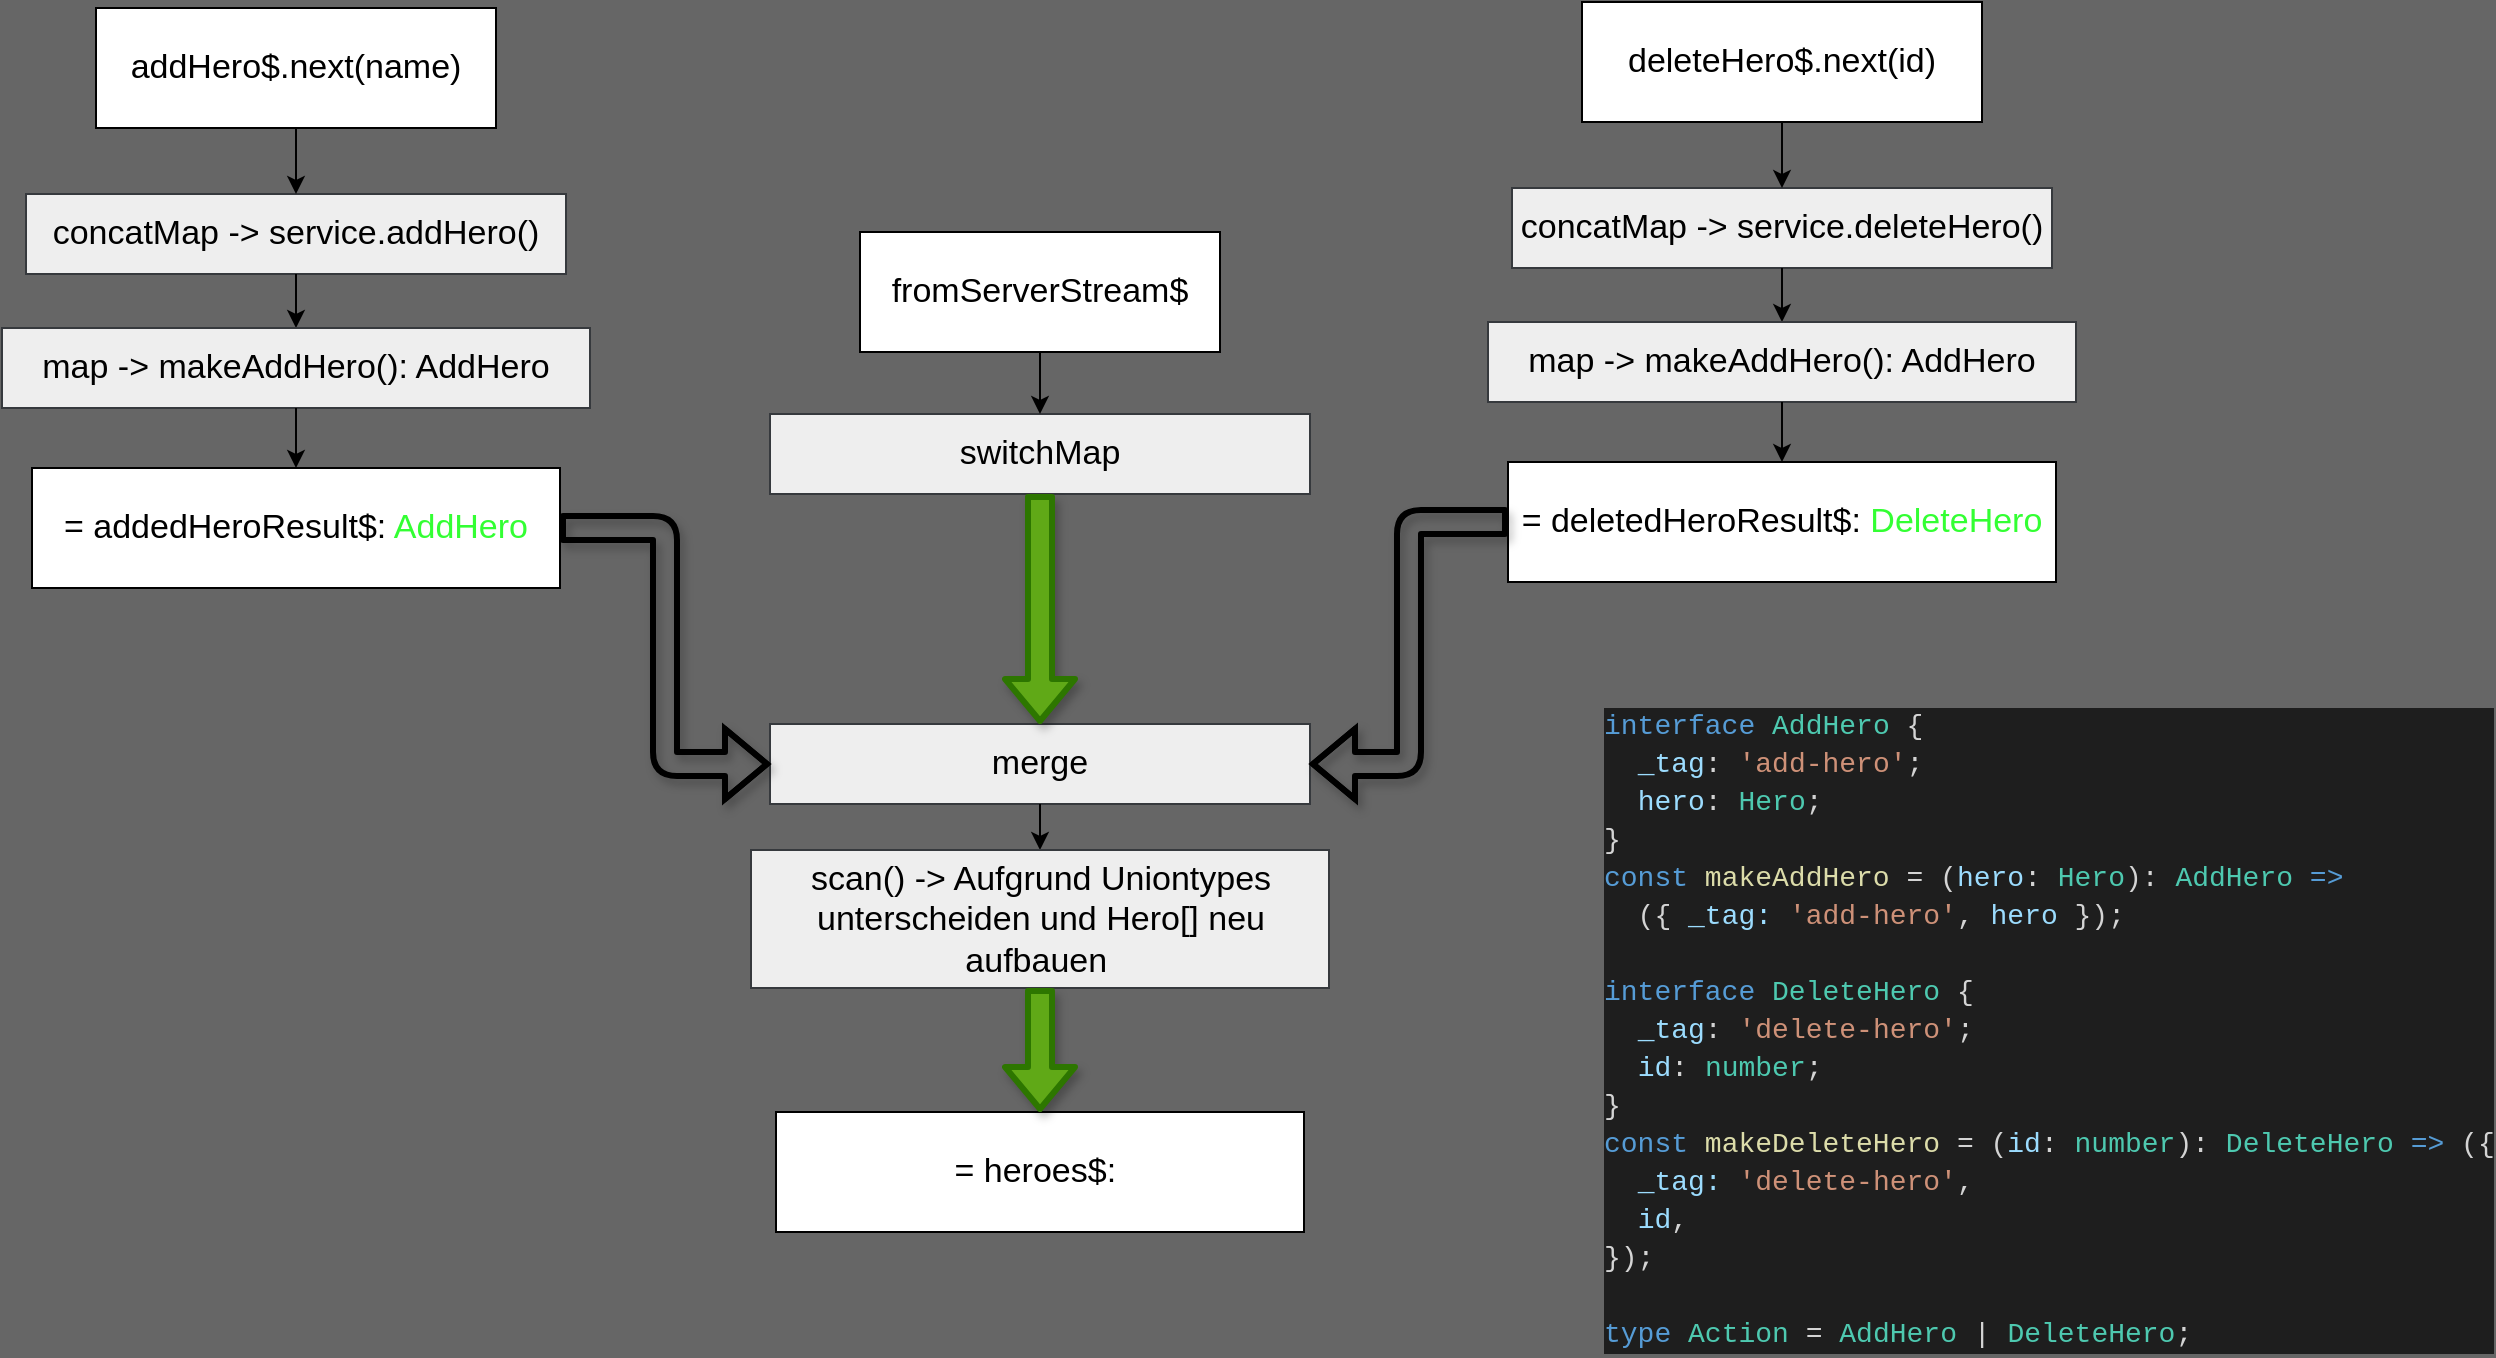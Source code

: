 <mxfile>
    <diagram id="_HI-ZCXc5aMtmLZJUmlw" name="Page-1">
        <mxGraphModel dx="1645" dy="1067" grid="0" gridSize="10" guides="1" tooltips="1" connect="1" arrows="1" fold="1" page="0" pageScale="1" pageWidth="827" pageHeight="1169" background="#666666" math="0" shadow="0">
            <root>
                <mxCell id="0"/>
                <mxCell id="1" parent="0"/>
                <mxCell id="2" value="fromServerStream$" style="whiteSpace=wrap;html=1;fontSize=17;" parent="1" vertex="1">
                    <mxGeometry x="261" y="-64" width="180" height="60" as="geometry"/>
                </mxCell>
                <mxCell id="JtPhZTcKICCbWqP8Aqum-13" value="" style="group" parent="1" vertex="1" connectable="0">
                    <mxGeometry x="575" y="-179" width="294" height="290" as="geometry"/>
                </mxCell>
                <mxCell id="4" value="deleteHero$.next(id)" style="whiteSpace=wrap;html=1;fontSize=17;" parent="JtPhZTcKICCbWqP8Aqum-13" vertex="1">
                    <mxGeometry x="47" width="200" height="60" as="geometry"/>
                </mxCell>
                <mxCell id="JtPhZTcKICCbWqP8Aqum-6" value="concatMap -&amp;gt; service.deleteHero()" style="whiteSpace=wrap;html=1;fontSize=17;fillColor=#eeeeee;strokeColor=#36393d;fontColor=#000000;" parent="JtPhZTcKICCbWqP8Aqum-13" vertex="1">
                    <mxGeometry x="12" y="93" width="270" height="40" as="geometry"/>
                </mxCell>
                <mxCell id="JtPhZTcKICCbWqP8Aqum-5" style="edgeStyle=none;html=1;exitX=0.5;exitY=1;exitDx=0;exitDy=0;fontSize=17;entryX=0.5;entryY=0;entryDx=0;entryDy=0;" parent="JtPhZTcKICCbWqP8Aqum-13" source="4" target="JtPhZTcKICCbWqP8Aqum-6" edge="1">
                    <mxGeometry relative="1" as="geometry">
                        <mxPoint x="147" y="88" as="targetPoint"/>
                    </mxGeometry>
                </mxCell>
                <mxCell id="JtPhZTcKICCbWqP8Aqum-8" style="edgeStyle=none;html=1;exitX=0.5;exitY=1;exitDx=0;exitDy=0;fontSize=17;entryX=0.5;entryY=0;entryDx=0;entryDy=0;" parent="JtPhZTcKICCbWqP8Aqum-13" source="JtPhZTcKICCbWqP8Aqum-6" target="JtPhZTcKICCbWqP8Aqum-9" edge="1">
                    <mxGeometry relative="1" as="geometry">
                        <mxPoint x="147" y="142" as="sourcePoint"/>
                        <mxPoint x="147" y="170" as="targetPoint"/>
                    </mxGeometry>
                </mxCell>
                <mxCell id="JtPhZTcKICCbWqP8Aqum-9" value="map -&amp;gt; makeAddHero(): AddHero" style="whiteSpace=wrap;html=1;fontSize=17;fillColor=#eeeeee;strokeColor=#36393d;fontColor=#000000;" parent="JtPhZTcKICCbWqP8Aqum-13" vertex="1">
                    <mxGeometry y="160" width="294" height="40" as="geometry"/>
                </mxCell>
                <mxCell id="JtPhZTcKICCbWqP8Aqum-11" value="= deletedHeroResult$: &lt;font color=&quot;#33ff33&quot;&gt;DeleteHero&lt;/font&gt;" style="whiteSpace=wrap;html=1;fontSize=17;" parent="JtPhZTcKICCbWqP8Aqum-13" vertex="1">
                    <mxGeometry x="10" y="230" width="274" height="60" as="geometry"/>
                </mxCell>
                <mxCell id="JtPhZTcKICCbWqP8Aqum-12" style="edgeStyle=none;html=1;fontSize=17;entryX=0.5;entryY=0;entryDx=0;entryDy=0;exitX=0.5;exitY=1;exitDx=0;exitDy=0;" parent="JtPhZTcKICCbWqP8Aqum-13" source="JtPhZTcKICCbWqP8Aqum-9" target="JtPhZTcKICCbWqP8Aqum-11" edge="1">
                    <mxGeometry relative="1" as="geometry">
                        <mxPoint x="147" y="211" as="sourcePoint"/>
                        <mxPoint x="146.5" y="233" as="targetPoint"/>
                    </mxGeometry>
                </mxCell>
                <mxCell id="JtPhZTcKICCbWqP8Aqum-22" value="switchMap" style="whiteSpace=wrap;html=1;fontSize=17;fillColor=#eeeeee;strokeColor=#36393d;fontColor=#000000;" parent="1" vertex="1">
                    <mxGeometry x="216" y="27" width="270" height="40" as="geometry"/>
                </mxCell>
                <mxCell id="JtPhZTcKICCbWqP8Aqum-26" value="merge" style="whiteSpace=wrap;html=1;fontSize=17;fillColor=#eeeeee;strokeColor=#36393d;fontColor=#000000;" parent="1" vertex="1">
                    <mxGeometry x="216" y="182" width="270" height="40" as="geometry"/>
                </mxCell>
                <mxCell id="JtPhZTcKICCbWqP8Aqum-28" style="edgeStyle=none;html=1;fontSize=17;entryX=0.5;entryY=0;entryDx=0;entryDy=0;exitX=0.5;exitY=1;exitDx=0;exitDy=0;" parent="1" source="2" target="JtPhZTcKICCbWqP8Aqum-22" edge="1">
                    <mxGeometry relative="1" as="geometry">
                        <mxPoint x="350" y="-166" as="sourcePoint"/>
                        <mxPoint x="402" y="-101" as="targetPoint"/>
                    </mxGeometry>
                </mxCell>
                <mxCell id="JtPhZTcKICCbWqP8Aqum-15" value="addHero$.next(name)" style="whiteSpace=wrap;html=1;fontSize=17;" parent="1" vertex="1">
                    <mxGeometry x="-121" y="-176" width="200" height="60" as="geometry"/>
                </mxCell>
                <mxCell id="JtPhZTcKICCbWqP8Aqum-16" value="concatMap -&amp;gt; service.addHero()" style="whiteSpace=wrap;html=1;fontSize=17;fillColor=#eeeeee;strokeColor=#36393d;fontColor=#000000;" parent="1" vertex="1">
                    <mxGeometry x="-156" y="-83" width="270" height="40" as="geometry"/>
                </mxCell>
                <mxCell id="JtPhZTcKICCbWqP8Aqum-17" style="edgeStyle=none;html=1;exitX=0.5;exitY=1;exitDx=0;exitDy=0;fontSize=17;entryX=0.5;entryY=0;entryDx=0;entryDy=0;" parent="1" source="JtPhZTcKICCbWqP8Aqum-15" target="JtPhZTcKICCbWqP8Aqum-16" edge="1">
                    <mxGeometry relative="1" as="geometry">
                        <mxPoint x="-21" y="-88" as="targetPoint"/>
                    </mxGeometry>
                </mxCell>
                <mxCell id="JtPhZTcKICCbWqP8Aqum-18" style="edgeStyle=none;html=1;exitX=0.5;exitY=1;exitDx=0;exitDy=0;fontSize=17;entryX=0.5;entryY=0;entryDx=0;entryDy=0;" parent="1" source="JtPhZTcKICCbWqP8Aqum-16" target="JtPhZTcKICCbWqP8Aqum-19" edge="1">
                    <mxGeometry relative="1" as="geometry">
                        <mxPoint x="-21" y="-34" as="sourcePoint"/>
                        <mxPoint x="-21" y="-6" as="targetPoint"/>
                    </mxGeometry>
                </mxCell>
                <mxCell id="JtPhZTcKICCbWqP8Aqum-19" value="map -&amp;gt; makeAddHero(): AddHero" style="whiteSpace=wrap;html=1;fontSize=17;fillColor=#eeeeee;strokeColor=#36393d;fontColor=#000000;" parent="1" vertex="1">
                    <mxGeometry x="-168" y="-16" width="294" height="40" as="geometry"/>
                </mxCell>
                <mxCell id="JtPhZTcKICCbWqP8Aqum-30" value="" style="edgeStyle=orthogonalEdgeStyle;shape=flexArrow;rounded=1;sketch=0;html=1;shadow=1;fontSize=17;fontColor=#33FF33;strokeWidth=3;entryX=0;entryY=0.5;entryDx=0;entryDy=0;" parent="1" source="JtPhZTcKICCbWqP8Aqum-20" target="JtPhZTcKICCbWqP8Aqum-26" edge="1">
                    <mxGeometry relative="1" as="geometry"/>
                </mxCell>
                <mxCell id="JtPhZTcKICCbWqP8Aqum-20" value="= addedHeroResult$: &lt;font color=&quot;#33ff33&quot;&gt;AddHero&lt;/font&gt;" style="whiteSpace=wrap;html=1;fontSize=17;" parent="1" vertex="1">
                    <mxGeometry x="-153" y="54" width="264" height="60" as="geometry"/>
                </mxCell>
                <mxCell id="JtPhZTcKICCbWqP8Aqum-21" style="edgeStyle=none;html=1;fontSize=17;entryX=0.5;entryY=0;entryDx=0;entryDy=0;exitX=0.5;exitY=1;exitDx=0;exitDy=0;" parent="1" source="JtPhZTcKICCbWqP8Aqum-19" target="JtPhZTcKICCbWqP8Aqum-20" edge="1">
                    <mxGeometry relative="1" as="geometry">
                        <mxPoint x="-21" y="35" as="sourcePoint"/>
                        <mxPoint x="-21.5" y="57" as="targetPoint"/>
                    </mxGeometry>
                </mxCell>
                <mxCell id="8" value="" style="edgeStyle=orthogonalEdgeStyle;shape=flexArrow;rounded=1;sketch=0;html=1;shadow=1;fontSize=17;fontColor=#33FF33;strokeWidth=3;entryX=1;entryY=0.5;entryDx=0;entryDy=0;exitX=0;exitY=0.5;exitDx=0;exitDy=0;" edge="1" parent="1" source="JtPhZTcKICCbWqP8Aqum-11" target="JtPhZTcKICCbWqP8Aqum-26">
                    <mxGeometry relative="1" as="geometry">
                        <mxPoint x="486" y="161" as="sourcePoint"/>
                        <mxPoint x="609" y="277" as="targetPoint"/>
                    </mxGeometry>
                </mxCell>
                <mxCell id="9" value="" style="edgeStyle=orthogonalEdgeStyle;shape=flexArrow;rounded=1;sketch=0;html=1;shadow=1;fontSize=17;fontColor=#33FF33;strokeWidth=3;entryX=0.5;entryY=0;entryDx=0;entryDy=0;exitX=0.5;exitY=1;exitDx=0;exitDy=0;fillColor=#60a917;strokeColor=#2D7600;" edge="1" parent="1" source="JtPhZTcKICCbWqP8Aqum-22" target="JtPhZTcKICCbWqP8Aqum-26">
                    <mxGeometry relative="1" as="geometry">
                        <mxPoint x="131" y="104" as="sourcePoint"/>
                        <mxPoint x="254" y="220" as="targetPoint"/>
                    </mxGeometry>
                </mxCell>
                <mxCell id="12" value="= heroes$:&amp;nbsp;" style="whiteSpace=wrap;html=1;fontSize=17;" vertex="1" parent="1">
                    <mxGeometry x="219" y="376" width="264" height="60" as="geometry"/>
                </mxCell>
                <mxCell id="13" style="edgeStyle=none;html=1;fontSize=17;exitX=0.5;exitY=1;exitDx=0;exitDy=0;entryX=0.5;entryY=0;entryDx=0;entryDy=0;" edge="1" parent="1" source="JtPhZTcKICCbWqP8Aqum-26" target="14">
                    <mxGeometry relative="1" as="geometry">
                        <mxPoint x="-11" y="34" as="sourcePoint"/>
                        <mxPoint x="351" y="255" as="targetPoint"/>
                    </mxGeometry>
                </mxCell>
                <mxCell id="14" value="scan() -&amp;gt; Aufgrund Uniontypes unterscheiden und Hero[] neu aufbauen&amp;nbsp;" style="whiteSpace=wrap;html=1;fontSize=17;fillColor=#eeeeee;strokeColor=#36393d;fontColor=#000000;" vertex="1" parent="1">
                    <mxGeometry x="206.5" y="245" width="289" height="69" as="geometry"/>
                </mxCell>
                <mxCell id="18" value="" style="edgeStyle=orthogonalEdgeStyle;shape=flexArrow;rounded=1;sketch=0;html=1;shadow=1;fontSize=17;fontColor=#33FF33;strokeWidth=3;exitX=0.5;exitY=1;exitDx=0;exitDy=0;fillColor=#60a917;strokeColor=#2D7600;entryX=0.5;entryY=0;entryDx=0;entryDy=0;" edge="1" parent="1" source="14" target="12">
                    <mxGeometry relative="1" as="geometry">
                        <mxPoint x="353" y="363" as="sourcePoint"/>
                        <mxPoint x="473" y="508" as="targetPoint"/>
                        <Array as="points"/>
                    </mxGeometry>
                </mxCell>
                <mxCell id="19" value="&lt;div style=&quot;color: rgb(212 , 212 , 212) ; background-color: rgb(30 , 30 , 30) ; font-family: &amp;#34;consolas&amp;#34; , &amp;#34;courier new&amp;#34; , monospace ; font-size: 14px ; line-height: 19px&quot;&gt;&lt;div&gt;&lt;span style=&quot;color: #569cd6&quot;&gt;interface&lt;/span&gt; &lt;span style=&quot;color: #4ec9b0&quot;&gt;AddHero&lt;/span&gt; {&lt;/div&gt;&lt;div&gt;&amp;nbsp; &lt;span style=&quot;color: #9cdcfe&quot;&gt;_tag&lt;/span&gt;: &lt;span style=&quot;color: #ce9178&quot;&gt;'add-hero'&lt;/span&gt;;&lt;/div&gt;&lt;div&gt;&amp;nbsp; &lt;span style=&quot;color: #9cdcfe&quot;&gt;hero&lt;/span&gt;: &lt;span style=&quot;color: #4ec9b0&quot;&gt;Hero&lt;/span&gt;;&lt;/div&gt;&lt;div&gt;}&lt;/div&gt;&lt;div&gt;&lt;span style=&quot;color: #569cd6&quot;&gt;const&lt;/span&gt; &lt;span style=&quot;color: #dcdcaa&quot;&gt;makeAddHero&lt;/span&gt; = (&lt;span style=&quot;color: #9cdcfe&quot;&gt;hero&lt;/span&gt;: &lt;span style=&quot;color: #4ec9b0&quot;&gt;Hero&lt;/span&gt;): &lt;span style=&quot;color: #4ec9b0&quot;&gt;AddHero&lt;/span&gt; &lt;span style=&quot;color: #569cd6&quot;&gt;=&amp;gt;&lt;/span&gt;&amp;nbsp;&lt;/div&gt;&lt;div&gt;&amp;nbsp; ({ &lt;span style=&quot;color: #9cdcfe&quot;&gt;_tag&lt;/span&gt;&lt;span style=&quot;color: #9cdcfe&quot;&gt;:&lt;/span&gt; &lt;span style=&quot;color: #ce9178&quot;&gt;'add-hero'&lt;/span&gt;, &lt;span style=&quot;color: #9cdcfe&quot;&gt;hero&lt;/span&gt; });&lt;/div&gt;&lt;br&gt;&lt;div&gt;&lt;span style=&quot;color: #569cd6&quot;&gt;interface&lt;/span&gt; &lt;span style=&quot;color: #4ec9b0&quot;&gt;DeleteHero&lt;/span&gt; {&lt;/div&gt;&lt;div&gt;&amp;nbsp; &lt;span style=&quot;color: #9cdcfe&quot;&gt;_tag&lt;/span&gt;: &lt;span style=&quot;color: #ce9178&quot;&gt;'delete-hero'&lt;/span&gt;;&lt;/div&gt;&lt;div&gt;&amp;nbsp; &lt;span style=&quot;color: #9cdcfe&quot;&gt;id&lt;/span&gt;: &lt;span style=&quot;color: #4ec9b0&quot;&gt;number&lt;/span&gt;;&lt;/div&gt;&lt;div&gt;}&lt;/div&gt;&lt;div&gt;&lt;span style=&quot;color: #569cd6&quot;&gt;const&lt;/span&gt; &lt;span style=&quot;color: #dcdcaa&quot;&gt;makeDeleteHero&lt;/span&gt; = (&lt;span style=&quot;color: #9cdcfe&quot;&gt;id&lt;/span&gt;: &lt;span style=&quot;color: #4ec9b0&quot;&gt;number&lt;/span&gt;): &lt;span style=&quot;color: #4ec9b0&quot;&gt;DeleteHero&lt;/span&gt; &lt;span style=&quot;color: #569cd6&quot;&gt;=&amp;gt;&lt;/span&gt; ({&lt;/div&gt;&lt;div&gt;&amp;nbsp; &lt;span style=&quot;color: #9cdcfe&quot;&gt;_tag&lt;/span&gt;&lt;span style=&quot;color: #9cdcfe&quot;&gt;:&lt;/span&gt; &lt;span style=&quot;color: #ce9178&quot;&gt;'delete-hero'&lt;/span&gt;,&lt;/div&gt;&lt;div&gt;&amp;nbsp; &lt;span style=&quot;color: #9cdcfe&quot;&gt;id&lt;/span&gt;,&lt;/div&gt;&lt;div&gt;});&lt;/div&gt;&lt;br&gt;&lt;div&gt;&lt;span style=&quot;color: #569cd6&quot;&gt;type&lt;/span&gt; &lt;span style=&quot;color: #4ec9b0&quot;&gt;Action&lt;/span&gt; = &lt;span style=&quot;color: #4ec9b0&quot;&gt;AddHero&lt;/span&gt; | &lt;span style=&quot;color: #4ec9b0&quot;&gt;DeleteHero&lt;/span&gt;;&lt;/div&gt;&lt;/div&gt;" style="text;html=1;resizable=0;autosize=1;align=left;verticalAlign=middle;points=[];fillColor=none;strokeColor=none;rounded=0;fontColor=#33FF33;" vertex="1" parent="1">
                    <mxGeometry x="631" y="171" width="418" height="327" as="geometry"/>
                </mxCell>
            </root>
        </mxGraphModel>
    </diagram>
</mxfile>